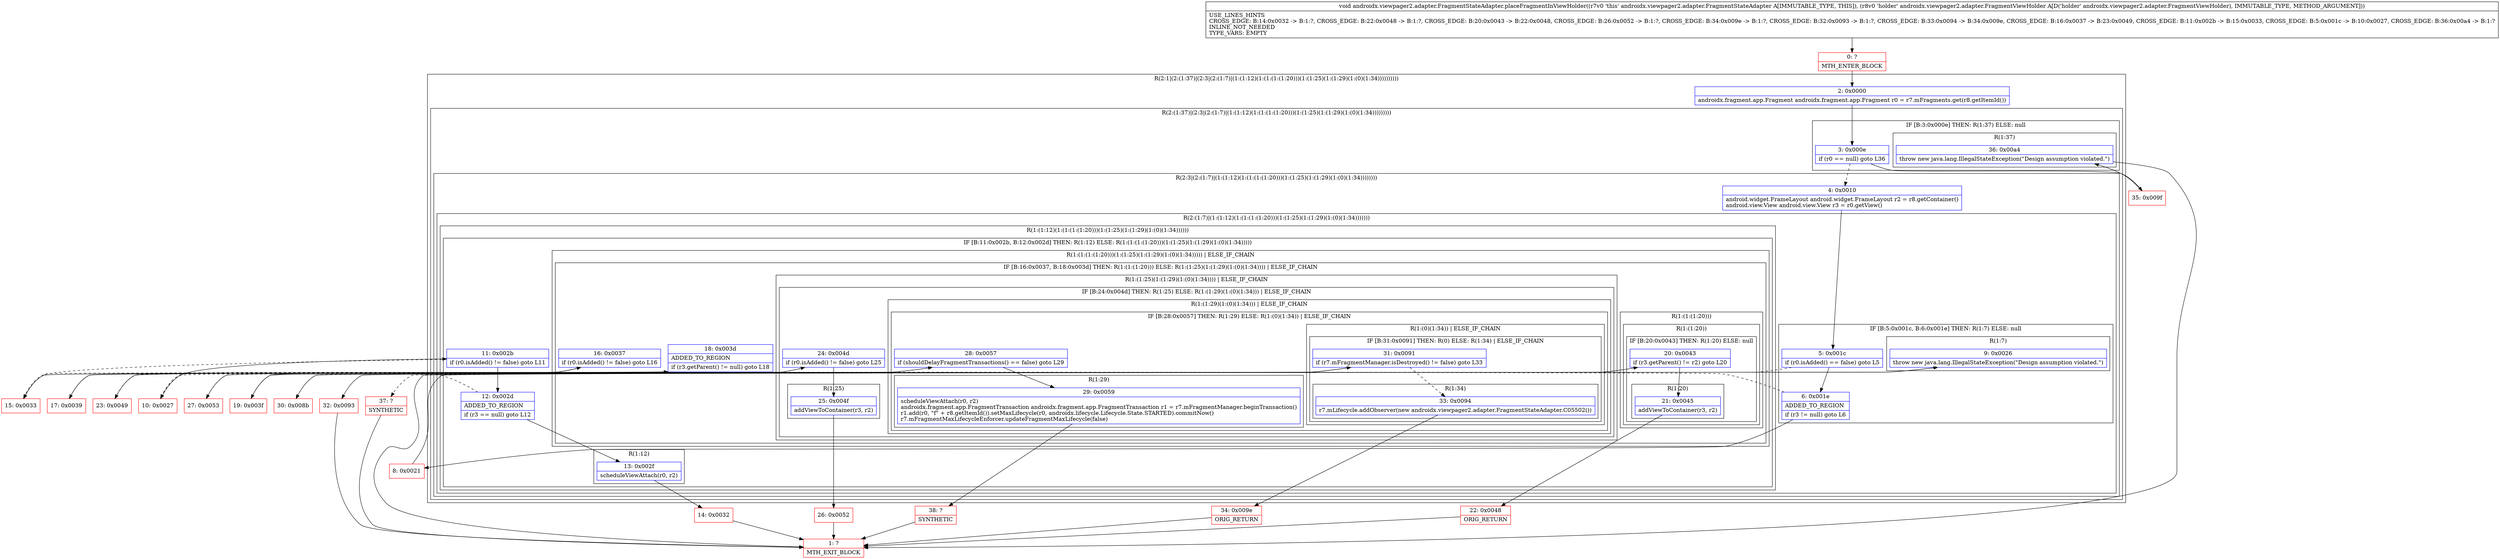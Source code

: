digraph "CFG forandroidx.viewpager2.adapter.FragmentStateAdapter.placeFragmentInViewHolder(Landroidx\/viewpager2\/adapter\/FragmentViewHolder;)V" {
subgraph cluster_Region_450535699 {
label = "R(2:1|(2:(1:37)|(2:3|(2:(1:7)|(1:(1:12)(1:(1:(1:(1:20)))(1:(1:25)(1:(1:29)(1:(0)(1:34))))))))))";
node [shape=record,color=blue];
Node_2 [shape=record,label="{2\:\ 0x0000|androidx.fragment.app.Fragment androidx.fragment.app.Fragment r0 = r7.mFragments.get(r8.getItemId())\l}"];
subgraph cluster_Region_43153719 {
label = "R(2:(1:37)|(2:3|(2:(1:7)|(1:(1:12)(1:(1:(1:(1:20)))(1:(1:25)(1:(1:29)(1:(0)(1:34)))))))))";
node [shape=record,color=blue];
subgraph cluster_IfRegion_84168181 {
label = "IF [B:3:0x000e] THEN: R(1:37) ELSE: null";
node [shape=record,color=blue];
Node_3 [shape=record,label="{3\:\ 0x000e|if (r0 == null) goto L36\l}"];
subgraph cluster_Region_565263498 {
label = "R(1:37)";
node [shape=record,color=blue];
Node_36 [shape=record,label="{36\:\ 0x00a4|throw new java.lang.IllegalStateException(\"Design assumption violated.\")\l}"];
}
}
subgraph cluster_Region_793741063 {
label = "R(2:3|(2:(1:7)|(1:(1:12)(1:(1:(1:(1:20)))(1:(1:25)(1:(1:29)(1:(0)(1:34))))))))";
node [shape=record,color=blue];
Node_4 [shape=record,label="{4\:\ 0x0010|android.widget.FrameLayout android.widget.FrameLayout r2 = r8.getContainer()\landroid.view.View android.view.View r3 = r0.getView()\l}"];
subgraph cluster_Region_1966478409 {
label = "R(2:(1:7)|(1:(1:12)(1:(1:(1:(1:20)))(1:(1:25)(1:(1:29)(1:(0)(1:34)))))))";
node [shape=record,color=blue];
subgraph cluster_IfRegion_1463053220 {
label = "IF [B:5:0x001c, B:6:0x001e] THEN: R(1:7) ELSE: null";
node [shape=record,color=blue];
Node_5 [shape=record,label="{5\:\ 0x001c|if (r0.isAdded() == false) goto L5\l}"];
Node_6 [shape=record,label="{6\:\ 0x001e|ADDED_TO_REGION\l|if (r3 != null) goto L6\l}"];
subgraph cluster_Region_2006308483 {
label = "R(1:7)";
node [shape=record,color=blue];
Node_9 [shape=record,label="{9\:\ 0x0026|throw new java.lang.IllegalStateException(\"Design assumption violated.\")\l}"];
}
}
subgraph cluster_Region_1725907591 {
label = "R(1:(1:12)(1:(1:(1:(1:20)))(1:(1:25)(1:(1:29)(1:(0)(1:34))))))";
node [shape=record,color=blue];
subgraph cluster_IfRegion_413764200 {
label = "IF [B:11:0x002b, B:12:0x002d] THEN: R(1:12) ELSE: R(1:(1:(1:(1:20)))(1:(1:25)(1:(1:29)(1:(0)(1:34)))))";
node [shape=record,color=blue];
Node_11 [shape=record,label="{11\:\ 0x002b|if (r0.isAdded() != false) goto L11\l}"];
Node_12 [shape=record,label="{12\:\ 0x002d|ADDED_TO_REGION\l|if (r3 == null) goto L12\l}"];
subgraph cluster_Region_1063585645 {
label = "R(1:12)";
node [shape=record,color=blue];
Node_13 [shape=record,label="{13\:\ 0x002f|scheduleViewAttach(r0, r2)\l}"];
}
subgraph cluster_Region_1310881722 {
label = "R(1:(1:(1:(1:20)))(1:(1:25)(1:(1:29)(1:(0)(1:34))))) | ELSE_IF_CHAIN\l";
node [shape=record,color=blue];
subgraph cluster_IfRegion_1816254521 {
label = "IF [B:16:0x0037, B:18:0x003d] THEN: R(1:(1:(1:20))) ELSE: R(1:(1:25)(1:(1:29)(1:(0)(1:34)))) | ELSE_IF_CHAIN\l";
node [shape=record,color=blue];
Node_16 [shape=record,label="{16\:\ 0x0037|if (r0.isAdded() != false) goto L16\l}"];
Node_18 [shape=record,label="{18\:\ 0x003d|ADDED_TO_REGION\l|if (r3.getParent() != null) goto L18\l}"];
subgraph cluster_Region_200517227 {
label = "R(1:(1:(1:20)))";
node [shape=record,color=blue];
subgraph cluster_Region_1376475224 {
label = "R(1:(1:20))";
node [shape=record,color=blue];
subgraph cluster_IfRegion_1539042411 {
label = "IF [B:20:0x0043] THEN: R(1:20) ELSE: null";
node [shape=record,color=blue];
Node_20 [shape=record,label="{20\:\ 0x0043|if (r3.getParent() != r2) goto L20\l}"];
subgraph cluster_Region_970549045 {
label = "R(1:20)";
node [shape=record,color=blue];
Node_21 [shape=record,label="{21\:\ 0x0045|addViewToContainer(r3, r2)\l}"];
}
}
}
}
subgraph cluster_Region_1314710500 {
label = "R(1:(1:25)(1:(1:29)(1:(0)(1:34)))) | ELSE_IF_CHAIN\l";
node [shape=record,color=blue];
subgraph cluster_IfRegion_417130334 {
label = "IF [B:24:0x004d] THEN: R(1:25) ELSE: R(1:(1:29)(1:(0)(1:34))) | ELSE_IF_CHAIN\l";
node [shape=record,color=blue];
Node_24 [shape=record,label="{24\:\ 0x004d|if (r0.isAdded() != false) goto L25\l}"];
subgraph cluster_Region_1187025223 {
label = "R(1:25)";
node [shape=record,color=blue];
Node_25 [shape=record,label="{25\:\ 0x004f|addViewToContainer(r3, r2)\l}"];
}
subgraph cluster_Region_320782898 {
label = "R(1:(1:29)(1:(0)(1:34))) | ELSE_IF_CHAIN\l";
node [shape=record,color=blue];
subgraph cluster_IfRegion_97058500 {
label = "IF [B:28:0x0057] THEN: R(1:29) ELSE: R(1:(0)(1:34)) | ELSE_IF_CHAIN\l";
node [shape=record,color=blue];
Node_28 [shape=record,label="{28\:\ 0x0057|if (shouldDelayFragmentTransactions() == false) goto L29\l}"];
subgraph cluster_Region_1282594023 {
label = "R(1:29)";
node [shape=record,color=blue];
Node_29 [shape=record,label="{29\:\ 0x0059|scheduleViewAttach(r0, r2)\landroidx.fragment.app.FragmentTransaction androidx.fragment.app.FragmentTransaction r1 = r7.mFragmentManager.beginTransaction()\lr1.add(r0, \"f\" + r8.getItemId()).setMaxLifecycle(r0, androidx.lifecycle.Lifecycle.State.STARTED).commitNow()\lr7.mFragmentMaxLifecycleEnforcer.updateFragmentMaxLifecycle(false)\l}"];
}
subgraph cluster_Region_218738621 {
label = "R(1:(0)(1:34)) | ELSE_IF_CHAIN\l";
node [shape=record,color=blue];
subgraph cluster_IfRegion_610479675 {
label = "IF [B:31:0x0091] THEN: R(0) ELSE: R(1:34) | ELSE_IF_CHAIN\l";
node [shape=record,color=blue];
Node_31 [shape=record,label="{31\:\ 0x0091|if (r7.mFragmentManager.isDestroyed() != false) goto L33\l}"];
subgraph cluster_Region_1099528151 {
label = "R(0)";
node [shape=record,color=blue];
}
subgraph cluster_Region_66424828 {
label = "R(1:34)";
node [shape=record,color=blue];
Node_33 [shape=record,label="{33\:\ 0x0094|r7.mLifecycle.addObserver(new androidx.viewpager2.adapter.FragmentStateAdapter.C05502())\l}"];
}
}
}
}
}
}
}
}
}
}
}
}
}
}
}
Node_0 [shape=record,color=red,label="{0\:\ ?|MTH_ENTER_BLOCK\l}"];
Node_8 [shape=record,color=red,label="{8\:\ 0x0021}"];
Node_1 [shape=record,color=red,label="{1\:\ ?|MTH_EXIT_BLOCK\l}"];
Node_10 [shape=record,color=red,label="{10\:\ 0x0027}"];
Node_14 [shape=record,color=red,label="{14\:\ 0x0032}"];
Node_15 [shape=record,color=red,label="{15\:\ 0x0033}"];
Node_17 [shape=record,color=red,label="{17\:\ 0x0039}"];
Node_19 [shape=record,color=red,label="{19\:\ 0x003f}"];
Node_22 [shape=record,color=red,label="{22\:\ 0x0048|ORIG_RETURN\l}"];
Node_37 [shape=record,color=red,label="{37\:\ ?|SYNTHETIC\l}"];
Node_23 [shape=record,color=red,label="{23\:\ 0x0049}"];
Node_26 [shape=record,color=red,label="{26\:\ 0x0052}"];
Node_27 [shape=record,color=red,label="{27\:\ 0x0053}"];
Node_38 [shape=record,color=red,label="{38\:\ ?|SYNTHETIC\l}"];
Node_30 [shape=record,color=red,label="{30\:\ 0x008b}"];
Node_32 [shape=record,color=red,label="{32\:\ 0x0093}"];
Node_34 [shape=record,color=red,label="{34\:\ 0x009e|ORIG_RETURN\l}"];
Node_35 [shape=record,color=red,label="{35\:\ 0x009f}"];
MethodNode[shape=record,label="{void androidx.viewpager2.adapter.FragmentStateAdapter.placeFragmentInViewHolder((r7v0 'this' androidx.viewpager2.adapter.FragmentStateAdapter A[IMMUTABLE_TYPE, THIS]), (r8v0 'holder' androidx.viewpager2.adapter.FragmentViewHolder A[D('holder' androidx.viewpager2.adapter.FragmentViewHolder), IMMUTABLE_TYPE, METHOD_ARGUMENT]))  | USE_LINES_HINTS\lCROSS_EDGE: B:14:0x0032 \-\> B:1:?, CROSS_EDGE: B:22:0x0048 \-\> B:1:?, CROSS_EDGE: B:20:0x0043 \-\> B:22:0x0048, CROSS_EDGE: B:26:0x0052 \-\> B:1:?, CROSS_EDGE: B:34:0x009e \-\> B:1:?, CROSS_EDGE: B:32:0x0093 \-\> B:1:?, CROSS_EDGE: B:33:0x0094 \-\> B:34:0x009e, CROSS_EDGE: B:16:0x0037 \-\> B:23:0x0049, CROSS_EDGE: B:11:0x002b \-\> B:15:0x0033, CROSS_EDGE: B:5:0x001c \-\> B:10:0x0027, CROSS_EDGE: B:36:0x00a4 \-\> B:1:?\lINLINE_NOT_NEEDED\lTYPE_VARS: EMPTY\l}"];
MethodNode -> Node_0;Node_2 -> Node_3;
Node_3 -> Node_4[style=dashed];
Node_3 -> Node_35;
Node_36 -> Node_1;
Node_4 -> Node_5;
Node_5 -> Node_6;
Node_5 -> Node_10[style=dashed];
Node_6 -> Node_8;
Node_6 -> Node_10[style=dashed];
Node_9 -> Node_1;
Node_11 -> Node_12;
Node_11 -> Node_15[style=dashed];
Node_12 -> Node_13;
Node_12 -> Node_15[style=dashed];
Node_13 -> Node_14;
Node_16 -> Node_17;
Node_16 -> Node_23[style=dashed];
Node_18 -> Node_19;
Node_18 -> Node_23[style=dashed];
Node_20 -> Node_21;
Node_20 -> Node_37[style=dashed];
Node_21 -> Node_22;
Node_24 -> Node_25;
Node_24 -> Node_27[style=dashed];
Node_25 -> Node_26;
Node_28 -> Node_29;
Node_28 -> Node_30[style=dashed];
Node_29 -> Node_38;
Node_31 -> Node_32;
Node_31 -> Node_33[style=dashed];
Node_33 -> Node_34;
Node_0 -> Node_2;
Node_8 -> Node_9;
Node_10 -> Node_11;
Node_14 -> Node_1;
Node_15 -> Node_16;
Node_17 -> Node_18;
Node_19 -> Node_20;
Node_22 -> Node_1;
Node_37 -> Node_1;
Node_23 -> Node_24;
Node_26 -> Node_1;
Node_27 -> Node_28;
Node_38 -> Node_1;
Node_30 -> Node_31;
Node_32 -> Node_1;
Node_34 -> Node_1;
Node_35 -> Node_36;
}

